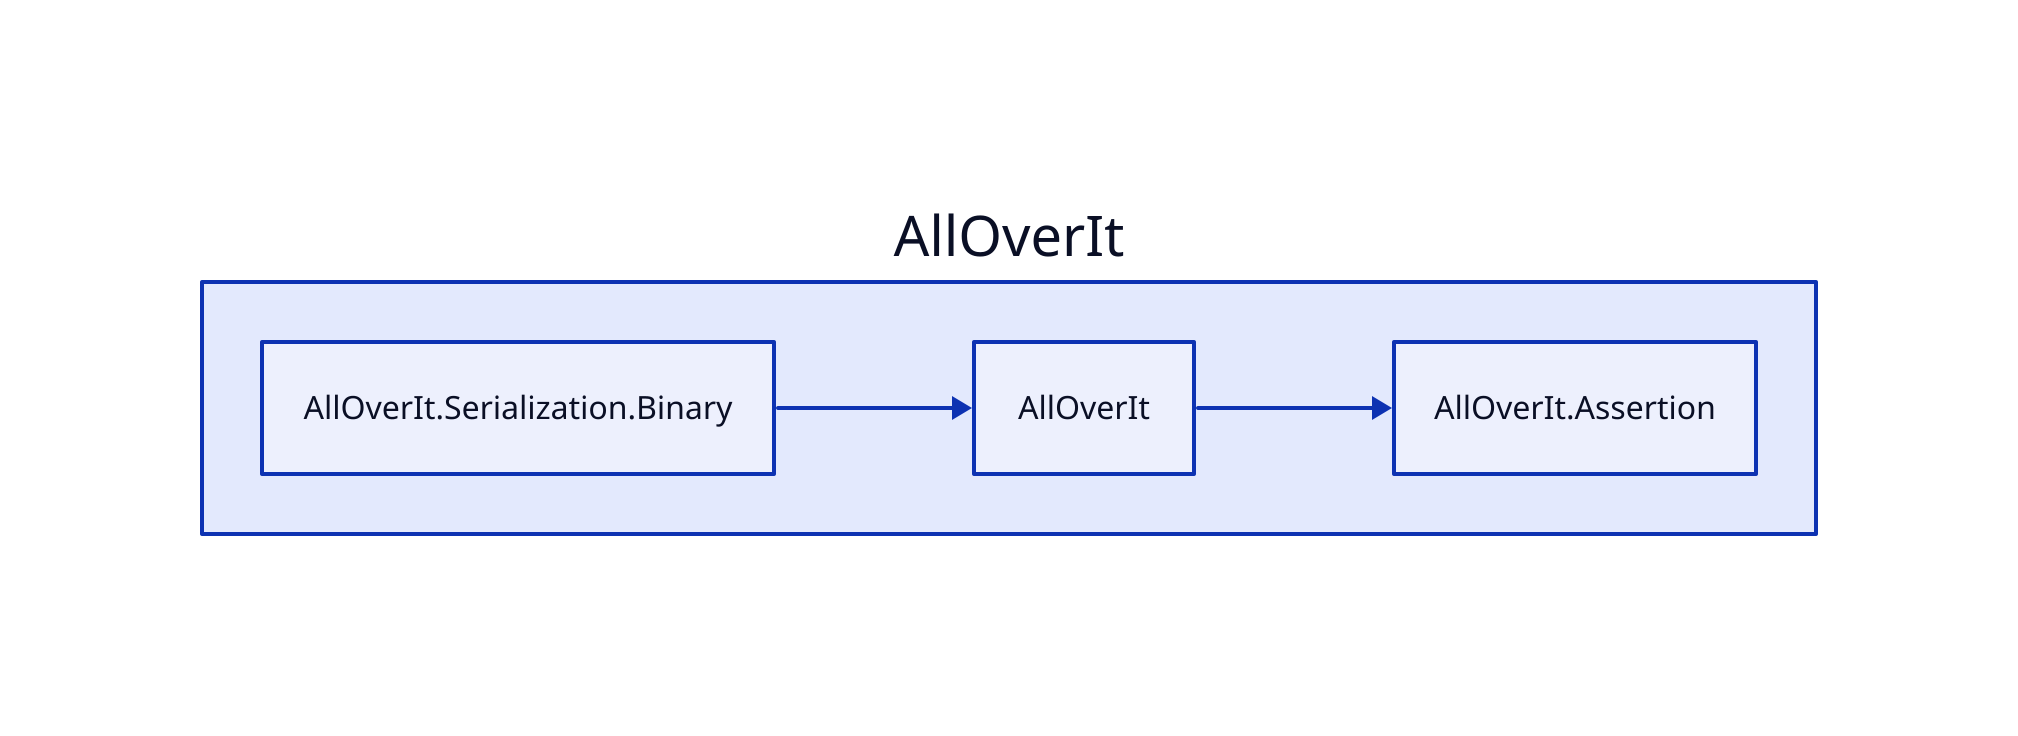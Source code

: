 direction: right

aoi: AllOverIt
aoi.alloverit-serialization-binary: AllOverIt.Serialization.Binary
aoi.alloverit: AllOverIt
aoi.alloverit-assertion: AllOverIt.Assertion

aoi.alloverit <- aoi.alloverit-serialization-binary
aoi.alloverit-assertion <- aoi.alloverit
